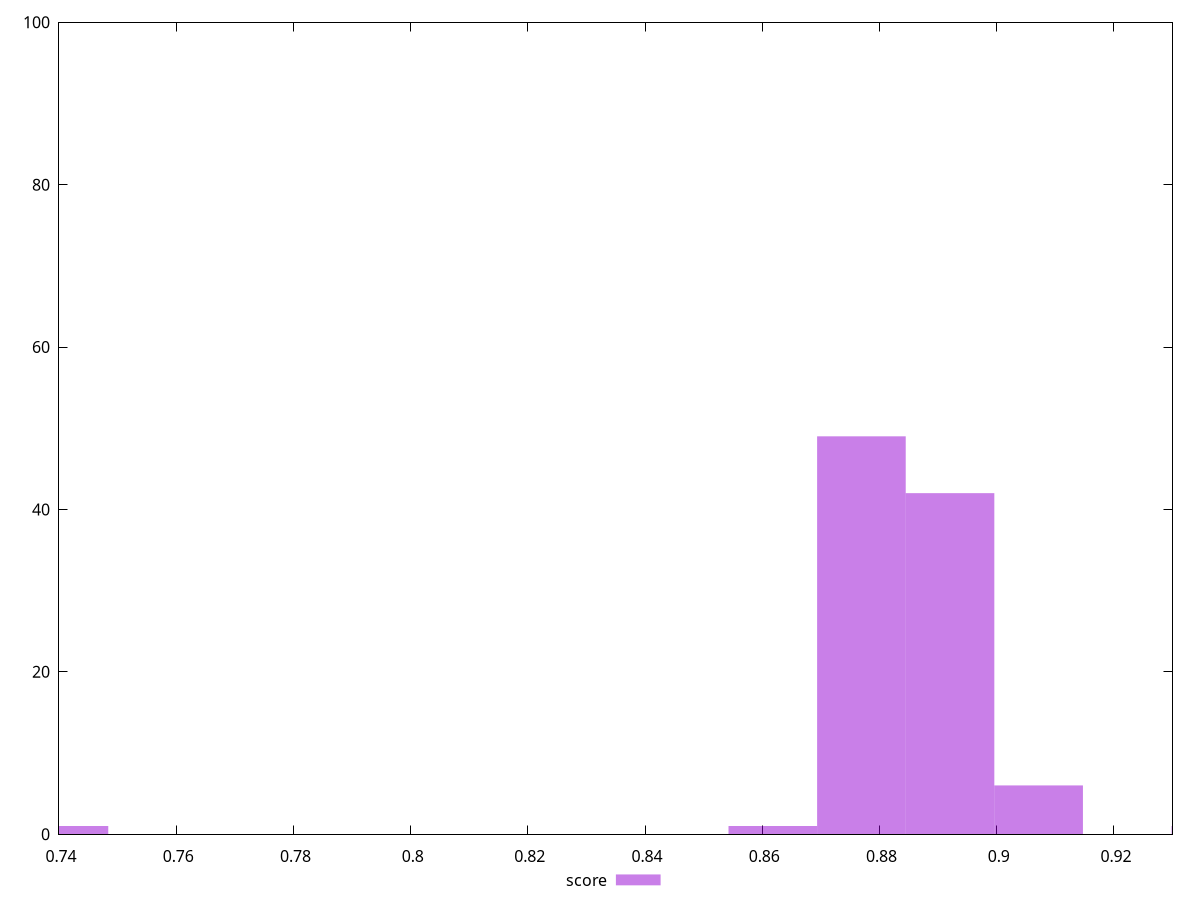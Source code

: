 reset

$score <<EOF
0.7408454342390952 1
0.8920383800021758 42
0.8769190854258678 49
0.907157674578484 6
0.9373962637311001 1
0.8617997908495597 1
EOF

set key outside below
set boxwidth 0.015119294576308066
set xrange [0.74:0.93]
set yrange [0:100]
set trange [0:100]
set style fill transparent solid 0.5 noborder
set terminal svg size 640, 490 enhanced background rgb 'white'
set output "reports/report_00030_2021-02-24T20-42-31.540Z/mainthread-work-breakdown/samples/astro/score/histogram.svg"

plot $score title "score" with boxes

reset
